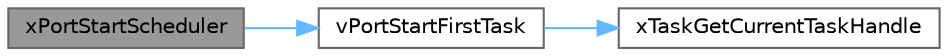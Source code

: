 digraph "xPortStartScheduler"
{
 // LATEX_PDF_SIZE
  bgcolor="transparent";
  edge [fontname=Helvetica,fontsize=10,labelfontname=Helvetica,labelfontsize=10];
  node [fontname=Helvetica,fontsize=10,shape=box,height=0.2,width=0.4];
  rankdir="LR";
  Node1 [id="Node000001",label="xPortStartScheduler",height=0.2,width=0.4,color="gray40", fillcolor="grey60", style="filled", fontcolor="black",tooltip=" "];
  Node1 -> Node2 [id="edge1_Node000001_Node000002",color="steelblue1",style="solid",tooltip=" "];
  Node2 [id="Node000002",label="vPortStartFirstTask",height=0.2,width=0.4,color="grey40", fillcolor="white", style="filled",URL="$_third_party_2_g_c_c_2_r_p2040_2port_8c.html#a5cfc38319f17c8e804020ec247b6325d",tooltip=" "];
  Node2 -> Node3 [id="edge2_Node000002_Node000003",color="steelblue1",style="solid",tooltip=" "];
  Node3 [id="Node000003",label="xTaskGetCurrentTaskHandle",height=0.2,width=0.4,color="grey40", fillcolor="white", style="filled",URL="$task_8h.html#a85a0f9c9f817b18686efbf8f37c72dfc",tooltip=" "];
}
